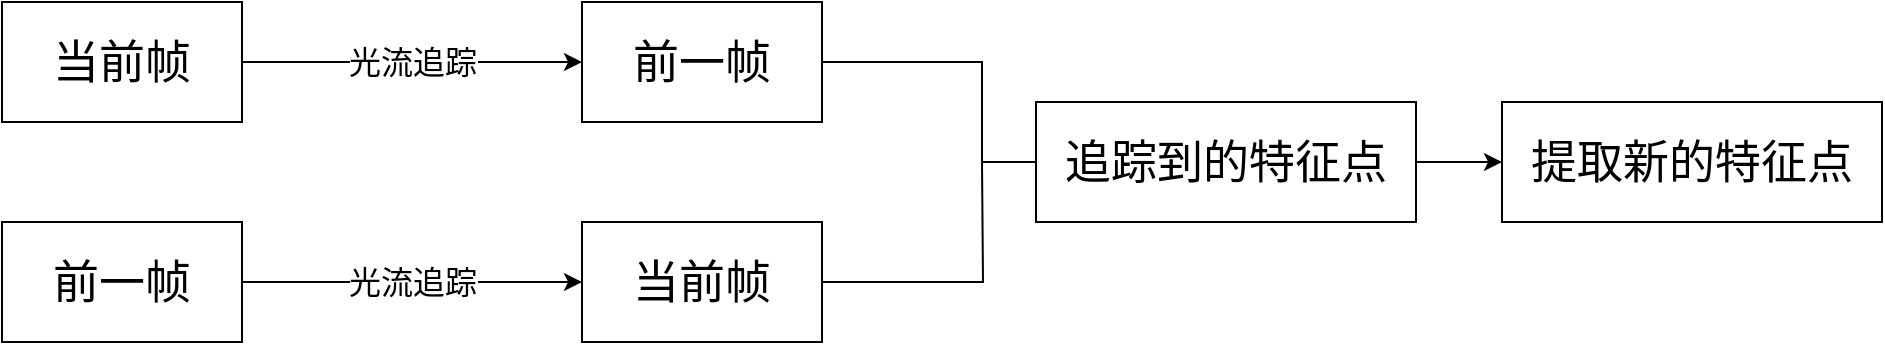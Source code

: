 <mxfile version="21.5.0" type="github">
  <diagram name="第 1 页" id="IlnAklZg7ieMbXR2ltoT">
    <mxGraphModel dx="1221" dy="662" grid="1" gridSize="10" guides="1" tooltips="1" connect="1" arrows="1" fold="1" page="1" pageScale="1" pageWidth="827" pageHeight="1169" math="0" shadow="0">
      <root>
        <mxCell id="0" />
        <mxCell id="1" parent="0" />
        <mxCell id="CnHmLR6LnjuZlrZBCloC-3" value="&lt;font style=&quot;font-size: 16px;&quot;&gt;光流追踪&lt;/font&gt;" style="edgeStyle=orthogonalEdgeStyle;rounded=0;orthogonalLoop=1;jettySize=auto;html=1;exitX=1;exitY=0.5;exitDx=0;exitDy=0;entryX=0;entryY=0.5;entryDx=0;entryDy=0;" edge="1" parent="1" source="CnHmLR6LnjuZlrZBCloC-1" target="CnHmLR6LnjuZlrZBCloC-2">
          <mxGeometry relative="1" as="geometry" />
        </mxCell>
        <mxCell id="CnHmLR6LnjuZlrZBCloC-1" value="&lt;font style=&quot;font-size: 23px;&quot;&gt;当前帧&lt;/font&gt;" style="rounded=0;whiteSpace=wrap;html=1;" vertex="1" parent="1">
          <mxGeometry x="120" y="120" width="120" height="60" as="geometry" />
        </mxCell>
        <mxCell id="CnHmLR6LnjuZlrZBCloC-11" style="edgeStyle=orthogonalEdgeStyle;rounded=0;orthogonalLoop=1;jettySize=auto;html=1;exitX=1;exitY=0.5;exitDx=0;exitDy=0;entryX=0;entryY=0.5;entryDx=0;entryDy=0;endArrow=none;endFill=0;" edge="1" parent="1" source="CnHmLR6LnjuZlrZBCloC-2" target="CnHmLR6LnjuZlrZBCloC-10">
          <mxGeometry relative="1" as="geometry">
            <Array as="points">
              <mxPoint x="610" y="150" />
            </Array>
          </mxGeometry>
        </mxCell>
        <mxCell id="CnHmLR6LnjuZlrZBCloC-2" value="&lt;font style=&quot;font-size: 23px;&quot;&gt;前一帧&lt;/font&gt;" style="rounded=0;whiteSpace=wrap;html=1;" vertex="1" parent="1">
          <mxGeometry x="410" y="120" width="120" height="60" as="geometry" />
        </mxCell>
        <mxCell id="CnHmLR6LnjuZlrZBCloC-4" value="&lt;font style=&quot;font-size: 16px;&quot;&gt;光流追踪&lt;/font&gt;" style="edgeStyle=orthogonalEdgeStyle;rounded=0;orthogonalLoop=1;jettySize=auto;html=1;exitX=1;exitY=0.5;exitDx=0;exitDy=0;entryX=0;entryY=0.5;entryDx=0;entryDy=0;" edge="1" parent="1" source="CnHmLR6LnjuZlrZBCloC-5" target="CnHmLR6LnjuZlrZBCloC-6">
          <mxGeometry relative="1" as="geometry" />
        </mxCell>
        <mxCell id="CnHmLR6LnjuZlrZBCloC-5" value="&lt;font style=&quot;font-size: 23px;&quot;&gt;前一帧&lt;/font&gt;" style="rounded=0;whiteSpace=wrap;html=1;" vertex="1" parent="1">
          <mxGeometry x="120" y="230" width="120" height="60" as="geometry" />
        </mxCell>
        <mxCell id="CnHmLR6LnjuZlrZBCloC-12" style="edgeStyle=orthogonalEdgeStyle;rounded=0;orthogonalLoop=1;jettySize=auto;html=1;exitX=1;exitY=0.5;exitDx=0;exitDy=0;endArrow=none;endFill=0;" edge="1" parent="1" source="CnHmLR6LnjuZlrZBCloC-6">
          <mxGeometry relative="1" as="geometry">
            <mxPoint x="610" y="200" as="targetPoint" />
          </mxGeometry>
        </mxCell>
        <mxCell id="CnHmLR6LnjuZlrZBCloC-6" value="&lt;font style=&quot;font-size: 23px;&quot;&gt;当前帧&lt;/font&gt;" style="rounded=0;whiteSpace=wrap;html=1;" vertex="1" parent="1">
          <mxGeometry x="410" y="230" width="120" height="60" as="geometry" />
        </mxCell>
        <mxCell id="CnHmLR6LnjuZlrZBCloC-14" style="edgeStyle=orthogonalEdgeStyle;rounded=0;orthogonalLoop=1;jettySize=auto;html=1;exitX=1;exitY=0.5;exitDx=0;exitDy=0;entryX=0;entryY=0.5;entryDx=0;entryDy=0;" edge="1" parent="1" source="CnHmLR6LnjuZlrZBCloC-10" target="CnHmLR6LnjuZlrZBCloC-13">
          <mxGeometry relative="1" as="geometry" />
        </mxCell>
        <mxCell id="CnHmLR6LnjuZlrZBCloC-10" value="&lt;font style=&quot;font-size: 23px;&quot;&gt;追踪到的特征点&lt;/font&gt;" style="rounded=0;whiteSpace=wrap;html=1;" vertex="1" parent="1">
          <mxGeometry x="637" y="170" width="190" height="60" as="geometry" />
        </mxCell>
        <mxCell id="CnHmLR6LnjuZlrZBCloC-13" value="&lt;font style=&quot;font-size: 23px;&quot;&gt;提取新的特征点&lt;/font&gt;" style="rounded=0;whiteSpace=wrap;html=1;" vertex="1" parent="1">
          <mxGeometry x="870" y="170" width="190" height="60" as="geometry" />
        </mxCell>
      </root>
    </mxGraphModel>
  </diagram>
</mxfile>
